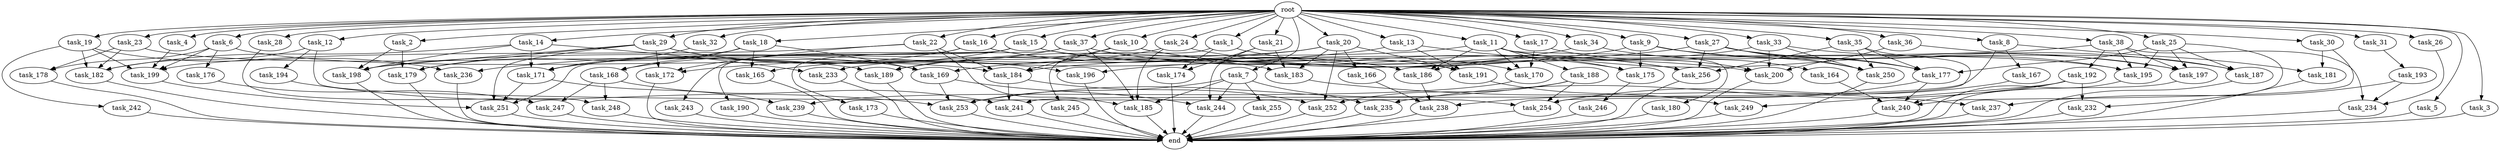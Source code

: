 digraph G {
  task_29 [size="1.024000"];
  task_32 [size="1.024000"];
  task_191 [size="1039382085.632000"];
  task_247 [size="910533066.752000"];
  task_27 [size="1.024000"];
  task_251 [size="773094113.280000"];
  task_4 [size="1.024000"];
  task_2 [size="1.024000"];
  task_13 [size="1.024000"];
  task_256 [size="558345748.480000"];
  task_182 [size="944892805.120000"];
  task_186 [size="1846835937.280000"];
  task_177 [size="1520418422.784000"];
  task_168 [size="1391569403.904000"];
  task_245 [size="309237645.312000"];
  task_6 [size="1.024000"];
  task_9 [size="1.024000"];
  task_20 [size="1.024000"];
  task_175 [size="1219770712.064000"];
  task_179 [size="987842478.080000"];
  task_189 [size="1692217114.624000"];
  task_188 [size="420906795.008000"];
  task_242 [size="77309411.328000"];
  task_183 [size="1314259992.576000"];
  task_31 [size="1.024000"];
  task_14 [size="1.024000"];
  task_36 [size="1.024000"];
  task_16 [size="1.024000"];
  task_185 [size="1400159338.496000"];
  task_249 [size="936302870.528000"];
  task_243 [size="420906795.008000"];
  task_198 [size="463856467.968000"];
  task_170 [size="1417339207.680000"];
  task_15 [size="1.024000"];
  task_10 [size="1.024000"];
  task_171 [size="1563368095.744000"];
  task_199 [size="506806140.928000"];
  task_26 [size="1.024000"];
  task_240 [size="2010044694.528000"];
  task_250 [size="1022202216.448000"];
  task_235 [size="1408749273.088000"];
  task_167 [size="77309411.328000"];
  task_190 [size="309237645.312000"];
  task_237 [size="523986010.112000"];
  task_172 [size="188978561.024000"];
  task_174 [size="1168231104.512000"];
  end [size="0.000000"];
  task_169 [size="987842478.080000"];
  task_7 [size="1.024000"];
  task_19 [size="1.024000"];
  task_180 [size="420906795.008000"];
  task_18 [size="1.024000"];
  task_12 [size="1.024000"];
  task_33 [size="1.024000"];
  task_238 [size="481036337.152000"];
  task_197 [size="2362232012.800000"];
  task_241 [size="807453851.648000"];
  task_253 [size="1073741824.000000"];
  task_192 [size="695784701.952000"];
  task_173 [size="695784701.952000"];
  task_236 [size="386547056.640000"];
  task_246 [size="420906795.008000"];
  task_184 [size="1047972020.224000"];
  task_25 [size="1.024000"];
  task_21 [size="1.024000"];
  task_37 [size="1.024000"];
  task_244 [size="1717986918.400000"];
  task_196 [size="154618822.656000"];
  task_187 [size="798863917.056000"];
  task_23 [size="1.024000"];
  task_176 [size="137438953.472000"];
  root [size="0.000000"];
  task_5 [size="1.024000"];
  task_195 [size="1632087572.480000"];
  task_193 [size="549755813.888000"];
  task_11 [size="1.024000"];
  task_194 [size="34359738.368000"];
  task_234 [size="1219770712.064000"];
  task_200 [size="1228360646.656000"];
  task_3 [size="1.024000"];
  task_166 [size="34359738.368000"];
  task_239 [size="154618822.656000"];
  task_232 [size="1408749273.088000"];
  task_22 [size="1.024000"];
  task_28 [size="1.024000"];
  task_165 [size="773094113.280000"];
  task_34 [size="1.024000"];
  task_233 [size="558345748.480000"];
  task_254 [size="1065151889.408000"];
  task_252 [size="206158430.208000"];
  task_17 [size="1.024000"];
  task_248 [size="833223655.424000"];
  task_164 [size="858993459.200000"];
  task_178 [size="833223655.424000"];
  task_1 [size="1.024000"];
  task_181 [size="498216206.336000"];
  task_35 [size="1.024000"];
  task_30 [size="1.024000"];
  task_38 [size="1.024000"];
  task_24 [size="1.024000"];
  task_255 [size="549755813.888000"];
  task_8 [size="1.024000"];

  task_29 -> task_179 [size="75497472.000000"];
  task_29 -> task_169 [size="75497472.000000"];
  task_29 -> task_198 [size="75497472.000000"];
  task_29 -> task_172 [size="75497472.000000"];
  task_29 -> task_251 [size="75497472.000000"];
  task_29 -> task_196 [size="75497472.000000"];
  task_32 -> task_171 [size="679477248.000000"];
  task_191 -> task_249 [size="75497472.000000"];
  task_247 -> end [size="1.000000"];
  task_27 -> task_195 [size="75497472.000000"];
  task_27 -> task_250 [size="75497472.000000"];
  task_27 -> task_196 [size="75497472.000000"];
  task_27 -> task_256 [size="75497472.000000"];
  task_27 -> task_177 [size="75497472.000000"];
  task_251 -> end [size="1.000000"];
  task_4 -> task_199 [size="209715200.000000"];
  task_2 -> task_198 [size="209715200.000000"];
  task_2 -> task_179 [size="209715200.000000"];
  task_13 -> task_175 [size="301989888.000000"];
  task_13 -> task_191 [size="301989888.000000"];
  task_13 -> task_236 [size="301989888.000000"];
  task_256 -> end [size="1.000000"];
  task_182 -> end [size="1.000000"];
  task_186 -> task_238 [size="134217728.000000"];
  task_177 -> task_240 [size="301989888.000000"];
  task_177 -> task_238 [size="301989888.000000"];
  task_168 -> task_247 [size="679477248.000000"];
  task_168 -> task_248 [size="679477248.000000"];
  task_168 -> task_241 [size="679477248.000000"];
  task_245 -> end [size="1.000000"];
  task_6 -> task_176 [size="134217728.000000"];
  task_6 -> task_199 [size="134217728.000000"];
  task_6 -> task_184 [size="134217728.000000"];
  task_6 -> task_178 [size="134217728.000000"];
  task_9 -> task_175 [size="209715200.000000"];
  task_9 -> task_169 [size="209715200.000000"];
  task_9 -> task_250 [size="209715200.000000"];
  task_9 -> task_187 [size="209715200.000000"];
  task_20 -> task_252 [size="33554432.000000"];
  task_20 -> task_198 [size="33554432.000000"];
  task_20 -> task_191 [size="33554432.000000"];
  task_20 -> task_183 [size="33554432.000000"];
  task_20 -> task_172 [size="33554432.000000"];
  task_20 -> task_166 [size="33554432.000000"];
  task_175 -> task_246 [size="411041792.000000"];
  task_179 -> end [size="1.000000"];
  task_189 -> end [size="1.000000"];
  task_188 -> task_252 [size="134217728.000000"];
  task_188 -> task_253 [size="134217728.000000"];
  task_188 -> task_254 [size="134217728.000000"];
  task_242 -> end [size="1.000000"];
  task_183 -> task_237 [size="301989888.000000"];
  task_31 -> task_193 [size="536870912.000000"];
  task_14 -> task_233 [size="134217728.000000"];
  task_14 -> task_182 [size="134217728.000000"];
  task_14 -> task_171 [size="134217728.000000"];
  task_14 -> task_198 [size="134217728.000000"];
  task_36 -> task_187 [size="33554432.000000"];
  task_36 -> task_200 [size="33554432.000000"];
  task_16 -> task_243 [size="411041792.000000"];
  task_16 -> task_183 [size="411041792.000000"];
  task_16 -> task_186 [size="411041792.000000"];
  task_16 -> task_171 [size="411041792.000000"];
  task_185 -> end [size="1.000000"];
  task_249 -> end [size="1.000000"];
  task_243 -> end [size="1.000000"];
  task_198 -> end [size="1.000000"];
  task_170 -> task_239 [size="75497472.000000"];
  task_15 -> task_195 [size="301989888.000000"];
  task_15 -> task_186 [size="301989888.000000"];
  task_15 -> task_171 [size="301989888.000000"];
  task_15 -> task_251 [size="301989888.000000"];
  task_15 -> task_190 [size="301989888.000000"];
  task_10 -> task_189 [size="134217728.000000"];
  task_10 -> task_184 [size="134217728.000000"];
  task_10 -> task_170 [size="134217728.000000"];
  task_10 -> task_256 [size="134217728.000000"];
  task_171 -> task_251 [size="75497472.000000"];
  task_171 -> task_239 [size="75497472.000000"];
  task_199 -> task_251 [size="301989888.000000"];
  task_26 -> task_234 [size="301989888.000000"];
  task_240 -> end [size="1.000000"];
  task_250 -> end [size="1.000000"];
  task_235 -> end [size="1.000000"];
  task_167 -> task_254 [size="838860800.000000"];
  task_190 -> end [size="1.000000"];
  task_237 -> end [size="1.000000"];
  task_172 -> end [size="1.000000"];
  task_174 -> end [size="1.000000"];
  task_169 -> task_253 [size="301989888.000000"];
  task_169 -> task_244 [size="301989888.000000"];
  task_7 -> task_253 [size="536870912.000000"];
  task_7 -> task_185 [size="536870912.000000"];
  task_7 -> task_255 [size="536870912.000000"];
  task_7 -> task_244 [size="536870912.000000"];
  task_7 -> task_235 [size="536870912.000000"];
  task_19 -> task_242 [size="75497472.000000"];
  task_19 -> task_199 [size="75497472.000000"];
  task_19 -> task_182 [size="75497472.000000"];
  task_19 -> task_236 [size="75497472.000000"];
  task_180 -> end [size="1.000000"];
  task_18 -> task_169 [size="679477248.000000"];
  task_18 -> task_168 [size="679477248.000000"];
  task_18 -> task_165 [size="679477248.000000"];
  task_18 -> task_179 [size="679477248.000000"];
  task_12 -> task_194 [size="33554432.000000"];
  task_12 -> task_182 [size="33554432.000000"];
  task_12 -> task_254 [size="33554432.000000"];
  task_33 -> task_200 [size="679477248.000000"];
  task_33 -> task_250 [size="679477248.000000"];
  task_33 -> task_186 [size="679477248.000000"];
  task_33 -> task_197 [size="679477248.000000"];
  task_238 -> end [size="1.000000"];
  task_197 -> end [size="1.000000"];
  task_241 -> end [size="1.000000"];
  task_253 -> end [size="1.000000"];
  task_192 -> task_232 [size="838860800.000000"];
  task_192 -> task_240 [size="838860800.000000"];
  task_192 -> task_235 [size="838860800.000000"];
  task_192 -> task_249 [size="838860800.000000"];
  task_173 -> end [size="1.000000"];
  task_236 -> end [size="1.000000"];
  task_246 -> end [size="1.000000"];
  task_184 -> task_252 [size="33554432.000000"];
  task_184 -> task_241 [size="33554432.000000"];
  task_25 -> task_187 [size="536870912.000000"];
  task_25 -> task_195 [size="536870912.000000"];
  task_25 -> task_232 [size="536870912.000000"];
  task_25 -> task_177 [size="536870912.000000"];
  task_25 -> task_197 [size="536870912.000000"];
  task_21 -> task_183 [size="838860800.000000"];
  task_21 -> task_244 [size="838860800.000000"];
  task_21 -> task_174 [size="838860800.000000"];
  task_37 -> task_175 [size="679477248.000000"];
  task_37 -> task_185 [size="679477248.000000"];
  task_37 -> task_173 [size="679477248.000000"];
  task_37 -> task_168 [size="679477248.000000"];
  task_37 -> task_191 [size="679477248.000000"];
  task_244 -> end [size="1.000000"];
  task_196 -> end [size="1.000000"];
  task_187 -> end [size="1.000000"];
  task_23 -> task_189 [size="679477248.000000"];
  task_23 -> task_182 [size="679477248.000000"];
  task_23 -> task_178 [size="679477248.000000"];
  task_176 -> task_247 [size="209715200.000000"];
  root -> task_12 [size="1.000000"];
  root -> task_36 [size="1.000000"];
  root -> task_16 [size="1.000000"];
  root -> task_9 [size="1.000000"];
  root -> task_1 [size="1.000000"];
  root -> task_11 [size="1.000000"];
  root -> task_22 [size="1.000000"];
  root -> task_7 [size="1.000000"];
  root -> task_28 [size="1.000000"];
  root -> task_4 [size="1.000000"];
  root -> task_34 [size="1.000000"];
  root -> task_2 [size="1.000000"];
  root -> task_15 [size="1.000000"];
  root -> task_10 [size="1.000000"];
  root -> task_29 [size="1.000000"];
  root -> task_21 [size="1.000000"];
  root -> task_17 [size="1.000000"];
  root -> task_18 [size="1.000000"];
  root -> task_27 [size="1.000000"];
  root -> task_20 [size="1.000000"];
  root -> task_23 [size="1.000000"];
  root -> task_6 [size="1.000000"];
  root -> task_32 [size="1.000000"];
  root -> task_5 [size="1.000000"];
  root -> task_37 [size="1.000000"];
  root -> task_26 [size="1.000000"];
  root -> task_25 [size="1.000000"];
  root -> task_8 [size="1.000000"];
  root -> task_35 [size="1.000000"];
  root -> task_13 [size="1.000000"];
  root -> task_30 [size="1.000000"];
  root -> task_19 [size="1.000000"];
  root -> task_33 [size="1.000000"];
  root -> task_38 [size="1.000000"];
  root -> task_24 [size="1.000000"];
  root -> task_3 [size="1.000000"];
  root -> task_31 [size="1.000000"];
  root -> task_14 [size="1.000000"];
  task_5 -> end [size="1.000000"];
  task_195 -> end [size="1.000000"];
  task_193 -> task_237 [size="209715200.000000"];
  task_193 -> task_234 [size="209715200.000000"];
  task_11 -> task_233 [size="411041792.000000"];
  task_11 -> task_197 [size="411041792.000000"];
  task_11 -> task_200 [size="411041792.000000"];
  task_11 -> task_186 [size="411041792.000000"];
  task_11 -> task_180 [size="411041792.000000"];
  task_11 -> task_170 [size="411041792.000000"];
  task_11 -> task_188 [size="411041792.000000"];
  task_194 -> task_253 [size="75497472.000000"];
  task_234 -> end [size="1.000000"];
  task_200 -> end [size="1.000000"];
  task_3 -> end [size="1.000000"];
  task_166 -> task_238 [size="33554432.000000"];
  task_239 -> end [size="1.000000"];
  task_232 -> end [size="1.000000"];
  task_22 -> task_185 [size="75497472.000000"];
  task_22 -> task_199 [size="75497472.000000"];
  task_22 -> task_184 [size="75497472.000000"];
  task_22 -> task_172 [size="75497472.000000"];
  task_28 -> task_248 [size="134217728.000000"];
  task_165 -> end [size="1.000000"];
  task_34 -> task_189 [size="838860800.000000"];
  task_34 -> task_177 [size="838860800.000000"];
  task_233 -> end [size="1.000000"];
  task_254 -> end [size="1.000000"];
  task_252 -> end [size="1.000000"];
  task_17 -> task_164 [size="838860800.000000"];
  task_17 -> task_170 [size="838860800.000000"];
  task_248 -> end [size="1.000000"];
  task_164 -> task_240 [size="411041792.000000"];
  task_178 -> end [size="1.000000"];
  task_1 -> task_245 [size="301989888.000000"];
  task_1 -> task_256 [size="301989888.000000"];
  task_1 -> task_174 [size="301989888.000000"];
  task_181 -> end [size="1.000000"];
  task_35 -> task_250 [size="33554432.000000"];
  task_35 -> task_254 [size="33554432.000000"];
  task_35 -> task_177 [size="33554432.000000"];
  task_35 -> task_256 [size="33554432.000000"];
  task_30 -> task_240 [size="411041792.000000"];
  task_30 -> task_181 [size="411041792.000000"];
  task_38 -> task_195 [size="679477248.000000"];
  task_38 -> task_192 [size="679477248.000000"];
  task_38 -> task_184 [size="679477248.000000"];
  task_38 -> task_197 [size="679477248.000000"];
  task_38 -> task_234 [size="679477248.000000"];
  task_24 -> task_200 [size="75497472.000000"];
  task_24 -> task_185 [size="75497472.000000"];
  task_24 -> task_165 [size="75497472.000000"];
  task_255 -> end [size="1.000000"];
  task_8 -> task_167 [size="75497472.000000"];
  task_8 -> task_241 [size="75497472.000000"];
  task_8 -> task_181 [size="75497472.000000"];
}
